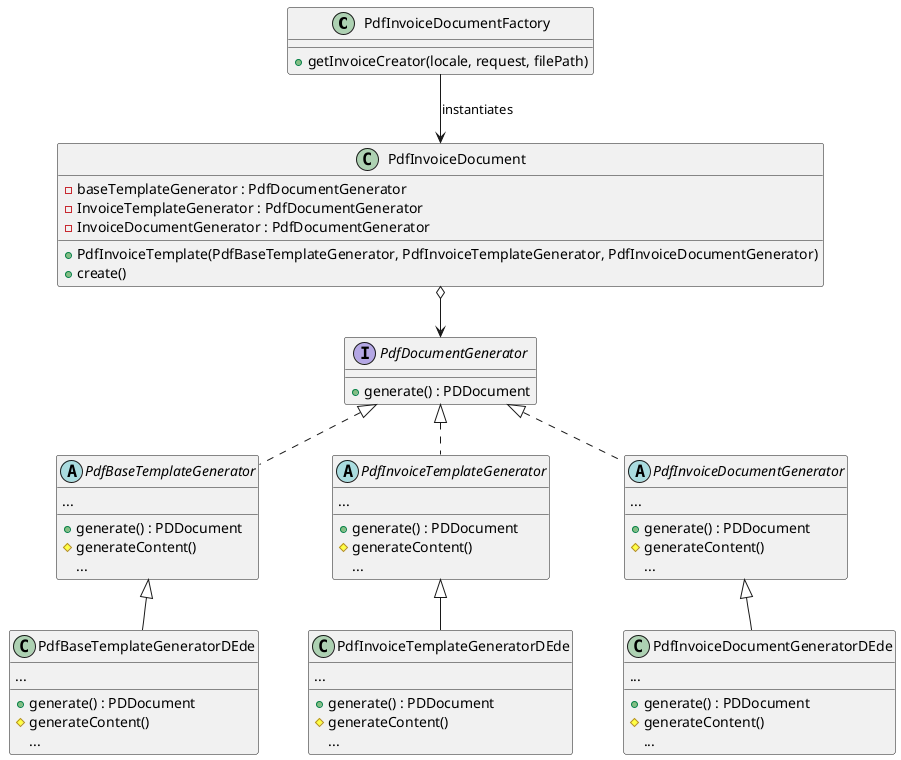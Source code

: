 @startuml
skinparam nodesep 50
skinparam ranksep 50
skinparam class {
  BackgroundColor<<interface>> #ffccff
  BackgroundColor<<abstract>> #ccccff
}

class PdfInvoiceDocumentFactory {
    + getInvoiceCreator(locale, request, filePath)
}
class PdfInvoiceDocument {
    {field} - baseTemplateGenerator : PdfDocumentGenerator
    {field} - InvoiceTemplateGenerator : PdfDocumentGenerator
    {field} - InvoiceDocumentGenerator : PdfDocumentGenerator
     + PdfInvoiceTemplate(PdfBaseTemplateGenerator, PdfInvoiceTemplateGenerator, PdfInvoiceDocumentGenerator)
     + create()
}

interface PdfDocumentGenerator {
    + generate() : PDDocument
}

abstract class PdfBaseTemplateGenerator implements PdfDocumentGenerator {
    ...
    + generate() : PDDocument
    # generateContent()
    {method} ...
}
class PdfBaseTemplateGeneratorDEde extends PdfBaseTemplateGenerator {
    ...
    + generate() : PDDocument
    # generateContent()
    {method} ...
}

abstract class PdfInvoiceTemplateGenerator implements PdfDocumentGenerator {
    ...
    + generate() : PDDocument
    # generateContent()
    {method} ...
}
class PdfInvoiceTemplateGeneratorDEde extends PdfInvoiceTemplateGenerator {
    ...
    + generate() : PDDocument
    # generateContent()
    {method} ...
}
abstract class PdfInvoiceDocumentGenerator implements PdfDocumentGenerator {
    ...
    + generate() : PDDocument
    # generateContent()
    {method} ...
}
class PdfInvoiceDocumentGeneratorDEde extends PdfInvoiceDocumentGenerator {
    ...
    + generate() : PDDocument
    # generateContent()
    {method} ...
}

PdfInvoiceDocumentFactory -d-> PdfInvoiceDocument : instantiates
PdfInvoiceDocument o--> PdfDocumentGenerator

@enduml
